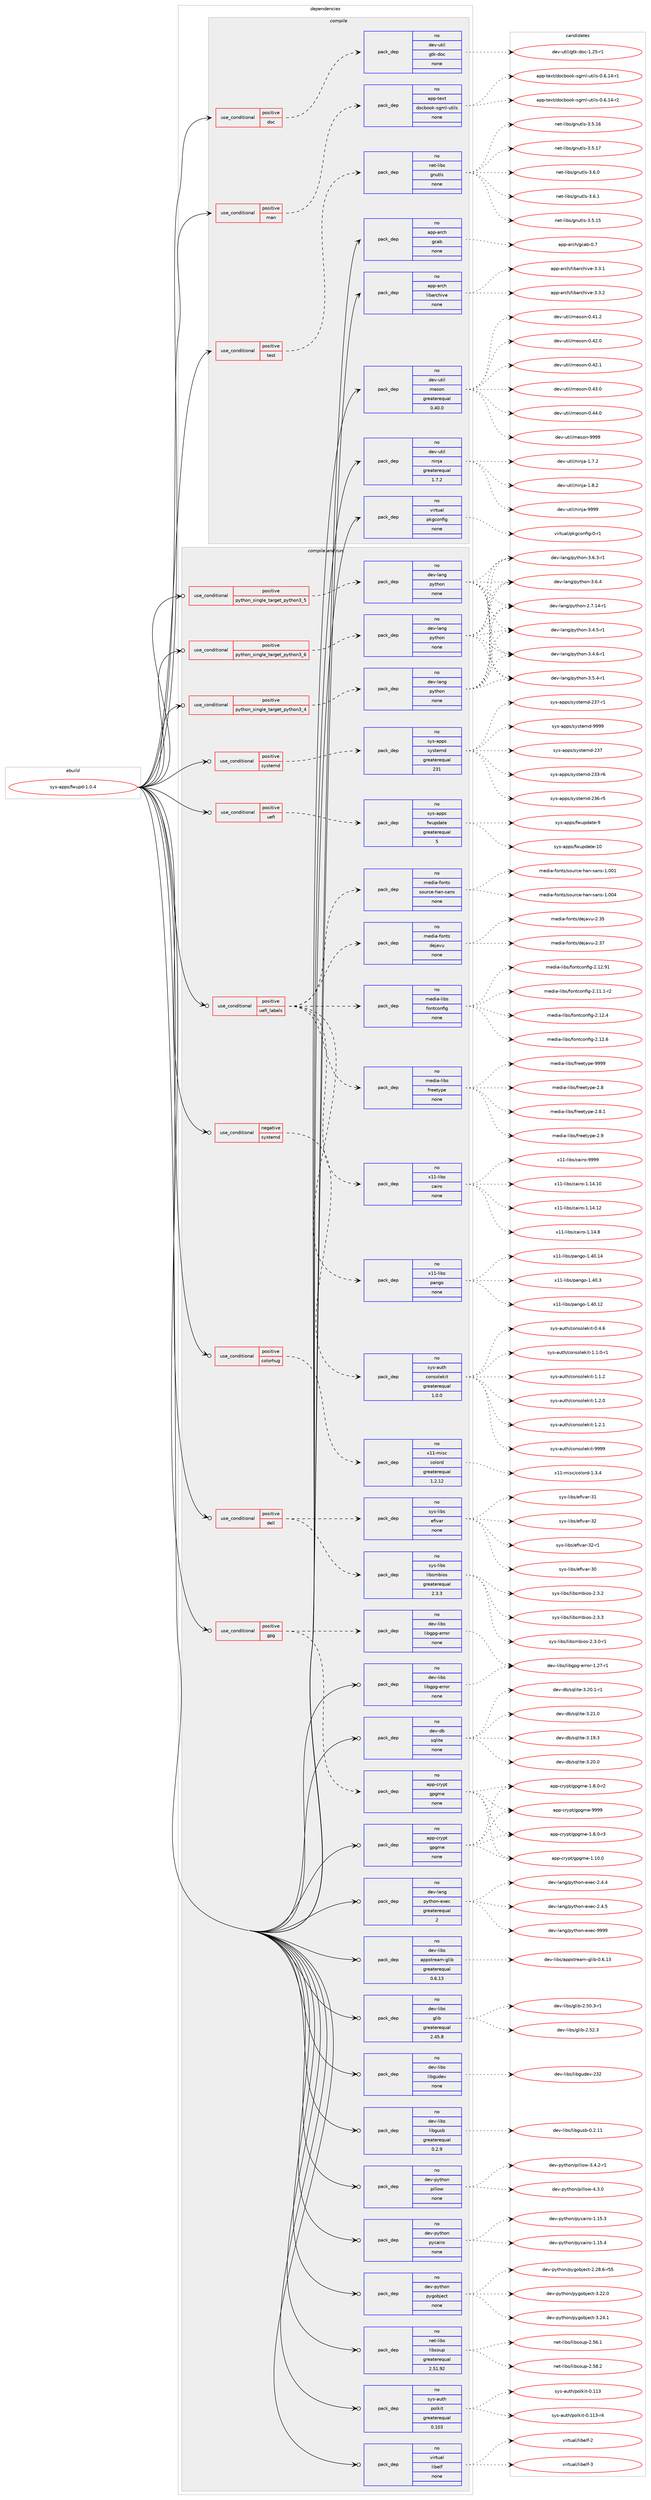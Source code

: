 digraph prolog {

# *************
# Graph options
# *************

newrank=true;
concentrate=true;
compound=true;
graph [rankdir=LR,fontname=Helvetica,fontsize=10,ranksep=1.5];#, ranksep=2.5, nodesep=0.2];
edge  [arrowhead=vee];
node  [fontname=Helvetica,fontsize=10];

# **********
# The ebuild
# **********

subgraph cluster_leftcol {
color=gray;
rank=same;
label=<<i>ebuild</i>>;
id [label="sys-apps/fwupd-1.0.4", color=red, width=4, href="../sys-apps/fwupd-1.0.4.svg"];
}

# ****************
# The dependencies
# ****************

subgraph cluster_midcol {
color=gray;
label=<<i>dependencies</i>>;
subgraph cluster_compile {
fillcolor="#eeeeee";
style=filled;
label=<<i>compile</i>>;
subgraph cond251 {
dependency5177 [label=<<TABLE BORDER="0" CELLBORDER="1" CELLSPACING="0" CELLPADDING="4"><TR><TD ROWSPAN="3" CELLPADDING="10">use_conditional</TD></TR><TR><TD>positive</TD></TR><TR><TD>doc</TD></TR></TABLE>>, shape=none, color=red];
subgraph pack4909 {
dependency5178 [label=<<TABLE BORDER="0" CELLBORDER="1" CELLSPACING="0" CELLPADDING="4" WIDTH="220"><TR><TD ROWSPAN="6" CELLPADDING="30">pack_dep</TD></TR><TR><TD WIDTH="110">no</TD></TR><TR><TD>dev-util</TD></TR><TR><TD>gtk-doc</TD></TR><TR><TD>none</TD></TR><TR><TD></TD></TR></TABLE>>, shape=none, color=blue];
}
dependency5177:e -> dependency5178:w [weight=20,style="dashed",arrowhead="vee"];
}
id:e -> dependency5177:w [weight=20,style="solid",arrowhead="vee"];
subgraph cond252 {
dependency5179 [label=<<TABLE BORDER="0" CELLBORDER="1" CELLSPACING="0" CELLPADDING="4"><TR><TD ROWSPAN="3" CELLPADDING="10">use_conditional</TD></TR><TR><TD>positive</TD></TR><TR><TD>man</TD></TR></TABLE>>, shape=none, color=red];
subgraph pack4910 {
dependency5180 [label=<<TABLE BORDER="0" CELLBORDER="1" CELLSPACING="0" CELLPADDING="4" WIDTH="220"><TR><TD ROWSPAN="6" CELLPADDING="30">pack_dep</TD></TR><TR><TD WIDTH="110">no</TD></TR><TR><TD>app-text</TD></TR><TR><TD>docbook-sgml-utils</TD></TR><TR><TD>none</TD></TR><TR><TD></TD></TR></TABLE>>, shape=none, color=blue];
}
dependency5179:e -> dependency5180:w [weight=20,style="dashed",arrowhead="vee"];
}
id:e -> dependency5179:w [weight=20,style="solid",arrowhead="vee"];
subgraph cond253 {
dependency5181 [label=<<TABLE BORDER="0" CELLBORDER="1" CELLSPACING="0" CELLPADDING="4"><TR><TD ROWSPAN="3" CELLPADDING="10">use_conditional</TD></TR><TR><TD>positive</TD></TR><TR><TD>test</TD></TR></TABLE>>, shape=none, color=red];
subgraph pack4911 {
dependency5182 [label=<<TABLE BORDER="0" CELLBORDER="1" CELLSPACING="0" CELLPADDING="4" WIDTH="220"><TR><TD ROWSPAN="6" CELLPADDING="30">pack_dep</TD></TR><TR><TD WIDTH="110">no</TD></TR><TR><TD>net-libs</TD></TR><TR><TD>gnutls</TD></TR><TR><TD>none</TD></TR><TR><TD></TD></TR></TABLE>>, shape=none, color=blue];
}
dependency5181:e -> dependency5182:w [weight=20,style="dashed",arrowhead="vee"];
}
id:e -> dependency5181:w [weight=20,style="solid",arrowhead="vee"];
subgraph pack4912 {
dependency5183 [label=<<TABLE BORDER="0" CELLBORDER="1" CELLSPACING="0" CELLPADDING="4" WIDTH="220"><TR><TD ROWSPAN="6" CELLPADDING="30">pack_dep</TD></TR><TR><TD WIDTH="110">no</TD></TR><TR><TD>app-arch</TD></TR><TR><TD>gcab</TD></TR><TR><TD>none</TD></TR><TR><TD></TD></TR></TABLE>>, shape=none, color=blue];
}
id:e -> dependency5183:w [weight=20,style="solid",arrowhead="vee"];
subgraph pack4913 {
dependency5184 [label=<<TABLE BORDER="0" CELLBORDER="1" CELLSPACING="0" CELLPADDING="4" WIDTH="220"><TR><TD ROWSPAN="6" CELLPADDING="30">pack_dep</TD></TR><TR><TD WIDTH="110">no</TD></TR><TR><TD>app-arch</TD></TR><TR><TD>libarchive</TD></TR><TR><TD>none</TD></TR><TR><TD></TD></TR></TABLE>>, shape=none, color=blue];
}
id:e -> dependency5184:w [weight=20,style="solid",arrowhead="vee"];
subgraph pack4914 {
dependency5185 [label=<<TABLE BORDER="0" CELLBORDER="1" CELLSPACING="0" CELLPADDING="4" WIDTH="220"><TR><TD ROWSPAN="6" CELLPADDING="30">pack_dep</TD></TR><TR><TD WIDTH="110">no</TD></TR><TR><TD>dev-util</TD></TR><TR><TD>meson</TD></TR><TR><TD>greaterequal</TD></TR><TR><TD>0.40.0</TD></TR></TABLE>>, shape=none, color=blue];
}
id:e -> dependency5185:w [weight=20,style="solid",arrowhead="vee"];
subgraph pack4915 {
dependency5186 [label=<<TABLE BORDER="0" CELLBORDER="1" CELLSPACING="0" CELLPADDING="4" WIDTH="220"><TR><TD ROWSPAN="6" CELLPADDING="30">pack_dep</TD></TR><TR><TD WIDTH="110">no</TD></TR><TR><TD>dev-util</TD></TR><TR><TD>ninja</TD></TR><TR><TD>greaterequal</TD></TR><TR><TD>1.7.2</TD></TR></TABLE>>, shape=none, color=blue];
}
id:e -> dependency5186:w [weight=20,style="solid",arrowhead="vee"];
subgraph pack4916 {
dependency5187 [label=<<TABLE BORDER="0" CELLBORDER="1" CELLSPACING="0" CELLPADDING="4" WIDTH="220"><TR><TD ROWSPAN="6" CELLPADDING="30">pack_dep</TD></TR><TR><TD WIDTH="110">no</TD></TR><TR><TD>virtual</TD></TR><TR><TD>pkgconfig</TD></TR><TR><TD>none</TD></TR><TR><TD></TD></TR></TABLE>>, shape=none, color=blue];
}
id:e -> dependency5187:w [weight=20,style="solid",arrowhead="vee"];
}
subgraph cluster_compileandrun {
fillcolor="#eeeeee";
style=filled;
label=<<i>compile and run</i>>;
subgraph cond254 {
dependency5188 [label=<<TABLE BORDER="0" CELLBORDER="1" CELLSPACING="0" CELLPADDING="4"><TR><TD ROWSPAN="3" CELLPADDING="10">use_conditional</TD></TR><TR><TD>negative</TD></TR><TR><TD>systemd</TD></TR></TABLE>>, shape=none, color=red];
subgraph pack4917 {
dependency5189 [label=<<TABLE BORDER="0" CELLBORDER="1" CELLSPACING="0" CELLPADDING="4" WIDTH="220"><TR><TD ROWSPAN="6" CELLPADDING="30">pack_dep</TD></TR><TR><TD WIDTH="110">no</TD></TR><TR><TD>sys-auth</TD></TR><TR><TD>consolekit</TD></TR><TR><TD>greaterequal</TD></TR><TR><TD>1.0.0</TD></TR></TABLE>>, shape=none, color=blue];
}
dependency5188:e -> dependency5189:w [weight=20,style="dashed",arrowhead="vee"];
}
id:e -> dependency5188:w [weight=20,style="solid",arrowhead="odotvee"];
subgraph cond255 {
dependency5190 [label=<<TABLE BORDER="0" CELLBORDER="1" CELLSPACING="0" CELLPADDING="4"><TR><TD ROWSPAN="3" CELLPADDING="10">use_conditional</TD></TR><TR><TD>positive</TD></TR><TR><TD>colorhug</TD></TR></TABLE>>, shape=none, color=red];
subgraph pack4918 {
dependency5191 [label=<<TABLE BORDER="0" CELLBORDER="1" CELLSPACING="0" CELLPADDING="4" WIDTH="220"><TR><TD ROWSPAN="6" CELLPADDING="30">pack_dep</TD></TR><TR><TD WIDTH="110">no</TD></TR><TR><TD>x11-misc</TD></TR><TR><TD>colord</TD></TR><TR><TD>greaterequal</TD></TR><TR><TD>1.2.12</TD></TR></TABLE>>, shape=none, color=blue];
}
dependency5190:e -> dependency5191:w [weight=20,style="dashed",arrowhead="vee"];
}
id:e -> dependency5190:w [weight=20,style="solid",arrowhead="odotvee"];
subgraph cond256 {
dependency5192 [label=<<TABLE BORDER="0" CELLBORDER="1" CELLSPACING="0" CELLPADDING="4"><TR><TD ROWSPAN="3" CELLPADDING="10">use_conditional</TD></TR><TR><TD>positive</TD></TR><TR><TD>dell</TD></TR></TABLE>>, shape=none, color=red];
subgraph pack4919 {
dependency5193 [label=<<TABLE BORDER="0" CELLBORDER="1" CELLSPACING="0" CELLPADDING="4" WIDTH="220"><TR><TD ROWSPAN="6" CELLPADDING="30">pack_dep</TD></TR><TR><TD WIDTH="110">no</TD></TR><TR><TD>sys-libs</TD></TR><TR><TD>efivar</TD></TR><TR><TD>none</TD></TR><TR><TD></TD></TR></TABLE>>, shape=none, color=blue];
}
dependency5192:e -> dependency5193:w [weight=20,style="dashed",arrowhead="vee"];
subgraph pack4920 {
dependency5194 [label=<<TABLE BORDER="0" CELLBORDER="1" CELLSPACING="0" CELLPADDING="4" WIDTH="220"><TR><TD ROWSPAN="6" CELLPADDING="30">pack_dep</TD></TR><TR><TD WIDTH="110">no</TD></TR><TR><TD>sys-libs</TD></TR><TR><TD>libsmbios</TD></TR><TR><TD>greaterequal</TD></TR><TR><TD>2.3.3</TD></TR></TABLE>>, shape=none, color=blue];
}
dependency5192:e -> dependency5194:w [weight=20,style="dashed",arrowhead="vee"];
}
id:e -> dependency5192:w [weight=20,style="solid",arrowhead="odotvee"];
subgraph cond257 {
dependency5195 [label=<<TABLE BORDER="0" CELLBORDER="1" CELLSPACING="0" CELLPADDING="4"><TR><TD ROWSPAN="3" CELLPADDING="10">use_conditional</TD></TR><TR><TD>positive</TD></TR><TR><TD>gpg</TD></TR></TABLE>>, shape=none, color=red];
subgraph pack4921 {
dependency5196 [label=<<TABLE BORDER="0" CELLBORDER="1" CELLSPACING="0" CELLPADDING="4" WIDTH="220"><TR><TD ROWSPAN="6" CELLPADDING="30">pack_dep</TD></TR><TR><TD WIDTH="110">no</TD></TR><TR><TD>app-crypt</TD></TR><TR><TD>gpgme</TD></TR><TR><TD>none</TD></TR><TR><TD></TD></TR></TABLE>>, shape=none, color=blue];
}
dependency5195:e -> dependency5196:w [weight=20,style="dashed",arrowhead="vee"];
subgraph pack4922 {
dependency5197 [label=<<TABLE BORDER="0" CELLBORDER="1" CELLSPACING="0" CELLPADDING="4" WIDTH="220"><TR><TD ROWSPAN="6" CELLPADDING="30">pack_dep</TD></TR><TR><TD WIDTH="110">no</TD></TR><TR><TD>dev-libs</TD></TR><TR><TD>libgpg-error</TD></TR><TR><TD>none</TD></TR><TR><TD></TD></TR></TABLE>>, shape=none, color=blue];
}
dependency5195:e -> dependency5197:w [weight=20,style="dashed",arrowhead="vee"];
}
id:e -> dependency5195:w [weight=20,style="solid",arrowhead="odotvee"];
subgraph cond258 {
dependency5198 [label=<<TABLE BORDER="0" CELLBORDER="1" CELLSPACING="0" CELLPADDING="4"><TR><TD ROWSPAN="3" CELLPADDING="10">use_conditional</TD></TR><TR><TD>positive</TD></TR><TR><TD>python_single_target_python3_4</TD></TR></TABLE>>, shape=none, color=red];
subgraph pack4923 {
dependency5199 [label=<<TABLE BORDER="0" CELLBORDER="1" CELLSPACING="0" CELLPADDING="4" WIDTH="220"><TR><TD ROWSPAN="6" CELLPADDING="30">pack_dep</TD></TR><TR><TD WIDTH="110">no</TD></TR><TR><TD>dev-lang</TD></TR><TR><TD>python</TD></TR><TR><TD>none</TD></TR><TR><TD></TD></TR></TABLE>>, shape=none, color=blue];
}
dependency5198:e -> dependency5199:w [weight=20,style="dashed",arrowhead="vee"];
}
id:e -> dependency5198:w [weight=20,style="solid",arrowhead="odotvee"];
subgraph cond259 {
dependency5200 [label=<<TABLE BORDER="0" CELLBORDER="1" CELLSPACING="0" CELLPADDING="4"><TR><TD ROWSPAN="3" CELLPADDING="10">use_conditional</TD></TR><TR><TD>positive</TD></TR><TR><TD>python_single_target_python3_5</TD></TR></TABLE>>, shape=none, color=red];
subgraph pack4924 {
dependency5201 [label=<<TABLE BORDER="0" CELLBORDER="1" CELLSPACING="0" CELLPADDING="4" WIDTH="220"><TR><TD ROWSPAN="6" CELLPADDING="30">pack_dep</TD></TR><TR><TD WIDTH="110">no</TD></TR><TR><TD>dev-lang</TD></TR><TR><TD>python</TD></TR><TR><TD>none</TD></TR><TR><TD></TD></TR></TABLE>>, shape=none, color=blue];
}
dependency5200:e -> dependency5201:w [weight=20,style="dashed",arrowhead="vee"];
}
id:e -> dependency5200:w [weight=20,style="solid",arrowhead="odotvee"];
subgraph cond260 {
dependency5202 [label=<<TABLE BORDER="0" CELLBORDER="1" CELLSPACING="0" CELLPADDING="4"><TR><TD ROWSPAN="3" CELLPADDING="10">use_conditional</TD></TR><TR><TD>positive</TD></TR><TR><TD>python_single_target_python3_6</TD></TR></TABLE>>, shape=none, color=red];
subgraph pack4925 {
dependency5203 [label=<<TABLE BORDER="0" CELLBORDER="1" CELLSPACING="0" CELLPADDING="4" WIDTH="220"><TR><TD ROWSPAN="6" CELLPADDING="30">pack_dep</TD></TR><TR><TD WIDTH="110">no</TD></TR><TR><TD>dev-lang</TD></TR><TR><TD>python</TD></TR><TR><TD>none</TD></TR><TR><TD></TD></TR></TABLE>>, shape=none, color=blue];
}
dependency5202:e -> dependency5203:w [weight=20,style="dashed",arrowhead="vee"];
}
id:e -> dependency5202:w [weight=20,style="solid",arrowhead="odotvee"];
subgraph cond261 {
dependency5204 [label=<<TABLE BORDER="0" CELLBORDER="1" CELLSPACING="0" CELLPADDING="4"><TR><TD ROWSPAN="3" CELLPADDING="10">use_conditional</TD></TR><TR><TD>positive</TD></TR><TR><TD>systemd</TD></TR></TABLE>>, shape=none, color=red];
subgraph pack4926 {
dependency5205 [label=<<TABLE BORDER="0" CELLBORDER="1" CELLSPACING="0" CELLPADDING="4" WIDTH="220"><TR><TD ROWSPAN="6" CELLPADDING="30">pack_dep</TD></TR><TR><TD WIDTH="110">no</TD></TR><TR><TD>sys-apps</TD></TR><TR><TD>systemd</TD></TR><TR><TD>greaterequal</TD></TR><TR><TD>231</TD></TR></TABLE>>, shape=none, color=blue];
}
dependency5204:e -> dependency5205:w [weight=20,style="dashed",arrowhead="vee"];
}
id:e -> dependency5204:w [weight=20,style="solid",arrowhead="odotvee"];
subgraph cond262 {
dependency5206 [label=<<TABLE BORDER="0" CELLBORDER="1" CELLSPACING="0" CELLPADDING="4"><TR><TD ROWSPAN="3" CELLPADDING="10">use_conditional</TD></TR><TR><TD>positive</TD></TR><TR><TD>uefi</TD></TR></TABLE>>, shape=none, color=red];
subgraph pack4927 {
dependency5207 [label=<<TABLE BORDER="0" CELLBORDER="1" CELLSPACING="0" CELLPADDING="4" WIDTH="220"><TR><TD ROWSPAN="6" CELLPADDING="30">pack_dep</TD></TR><TR><TD WIDTH="110">no</TD></TR><TR><TD>sys-apps</TD></TR><TR><TD>fwupdate</TD></TR><TR><TD>greaterequal</TD></TR><TR><TD>5</TD></TR></TABLE>>, shape=none, color=blue];
}
dependency5206:e -> dependency5207:w [weight=20,style="dashed",arrowhead="vee"];
}
id:e -> dependency5206:w [weight=20,style="solid",arrowhead="odotvee"];
subgraph cond263 {
dependency5208 [label=<<TABLE BORDER="0" CELLBORDER="1" CELLSPACING="0" CELLPADDING="4"><TR><TD ROWSPAN="3" CELLPADDING="10">use_conditional</TD></TR><TR><TD>positive</TD></TR><TR><TD>uefi_labels</TD></TR></TABLE>>, shape=none, color=red];
subgraph pack4928 {
dependency5209 [label=<<TABLE BORDER="0" CELLBORDER="1" CELLSPACING="0" CELLPADDING="4" WIDTH="220"><TR><TD ROWSPAN="6" CELLPADDING="30">pack_dep</TD></TR><TR><TD WIDTH="110">no</TD></TR><TR><TD>x11-libs</TD></TR><TR><TD>pango</TD></TR><TR><TD>none</TD></TR><TR><TD></TD></TR></TABLE>>, shape=none, color=blue];
}
dependency5208:e -> dependency5209:w [weight=20,style="dashed",arrowhead="vee"];
subgraph pack4929 {
dependency5210 [label=<<TABLE BORDER="0" CELLBORDER="1" CELLSPACING="0" CELLPADDING="4" WIDTH="220"><TR><TD ROWSPAN="6" CELLPADDING="30">pack_dep</TD></TR><TR><TD WIDTH="110">no</TD></TR><TR><TD>x11-libs</TD></TR><TR><TD>cairo</TD></TR><TR><TD>none</TD></TR><TR><TD></TD></TR></TABLE>>, shape=none, color=blue];
}
dependency5208:e -> dependency5210:w [weight=20,style="dashed",arrowhead="vee"];
subgraph pack4930 {
dependency5211 [label=<<TABLE BORDER="0" CELLBORDER="1" CELLSPACING="0" CELLPADDING="4" WIDTH="220"><TR><TD ROWSPAN="6" CELLPADDING="30">pack_dep</TD></TR><TR><TD WIDTH="110">no</TD></TR><TR><TD>media-libs</TD></TR><TR><TD>freetype</TD></TR><TR><TD>none</TD></TR><TR><TD></TD></TR></TABLE>>, shape=none, color=blue];
}
dependency5208:e -> dependency5211:w [weight=20,style="dashed",arrowhead="vee"];
subgraph pack4931 {
dependency5212 [label=<<TABLE BORDER="0" CELLBORDER="1" CELLSPACING="0" CELLPADDING="4" WIDTH="220"><TR><TD ROWSPAN="6" CELLPADDING="30">pack_dep</TD></TR><TR><TD WIDTH="110">no</TD></TR><TR><TD>media-libs</TD></TR><TR><TD>fontconfig</TD></TR><TR><TD>none</TD></TR><TR><TD></TD></TR></TABLE>>, shape=none, color=blue];
}
dependency5208:e -> dependency5212:w [weight=20,style="dashed",arrowhead="vee"];
subgraph pack4932 {
dependency5213 [label=<<TABLE BORDER="0" CELLBORDER="1" CELLSPACING="0" CELLPADDING="4" WIDTH="220"><TR><TD ROWSPAN="6" CELLPADDING="30">pack_dep</TD></TR><TR><TD WIDTH="110">no</TD></TR><TR><TD>media-fonts</TD></TR><TR><TD>dejavu</TD></TR><TR><TD>none</TD></TR><TR><TD></TD></TR></TABLE>>, shape=none, color=blue];
}
dependency5208:e -> dependency5213:w [weight=20,style="dashed",arrowhead="vee"];
subgraph pack4933 {
dependency5214 [label=<<TABLE BORDER="0" CELLBORDER="1" CELLSPACING="0" CELLPADDING="4" WIDTH="220"><TR><TD ROWSPAN="6" CELLPADDING="30">pack_dep</TD></TR><TR><TD WIDTH="110">no</TD></TR><TR><TD>media-fonts</TD></TR><TR><TD>source-han-sans</TD></TR><TR><TD>none</TD></TR><TR><TD></TD></TR></TABLE>>, shape=none, color=blue];
}
dependency5208:e -> dependency5214:w [weight=20,style="dashed",arrowhead="vee"];
}
id:e -> dependency5208:w [weight=20,style="solid",arrowhead="odotvee"];
subgraph pack4934 {
dependency5215 [label=<<TABLE BORDER="0" CELLBORDER="1" CELLSPACING="0" CELLPADDING="4" WIDTH="220"><TR><TD ROWSPAN="6" CELLPADDING="30">pack_dep</TD></TR><TR><TD WIDTH="110">no</TD></TR><TR><TD>app-crypt</TD></TR><TR><TD>gpgme</TD></TR><TR><TD>none</TD></TR><TR><TD></TD></TR></TABLE>>, shape=none, color=blue];
}
id:e -> dependency5215:w [weight=20,style="solid",arrowhead="odotvee"];
subgraph pack4935 {
dependency5216 [label=<<TABLE BORDER="0" CELLBORDER="1" CELLSPACING="0" CELLPADDING="4" WIDTH="220"><TR><TD ROWSPAN="6" CELLPADDING="30">pack_dep</TD></TR><TR><TD WIDTH="110">no</TD></TR><TR><TD>dev-db</TD></TR><TR><TD>sqlite</TD></TR><TR><TD>none</TD></TR><TR><TD></TD></TR></TABLE>>, shape=none, color=blue];
}
id:e -> dependency5216:w [weight=20,style="solid",arrowhead="odotvee"];
subgraph pack4936 {
dependency5217 [label=<<TABLE BORDER="0" CELLBORDER="1" CELLSPACING="0" CELLPADDING="4" WIDTH="220"><TR><TD ROWSPAN="6" CELLPADDING="30">pack_dep</TD></TR><TR><TD WIDTH="110">no</TD></TR><TR><TD>dev-lang</TD></TR><TR><TD>python-exec</TD></TR><TR><TD>greaterequal</TD></TR><TR><TD>2</TD></TR></TABLE>>, shape=none, color=blue];
}
id:e -> dependency5217:w [weight=20,style="solid",arrowhead="odotvee"];
subgraph pack4937 {
dependency5218 [label=<<TABLE BORDER="0" CELLBORDER="1" CELLSPACING="0" CELLPADDING="4" WIDTH="220"><TR><TD ROWSPAN="6" CELLPADDING="30">pack_dep</TD></TR><TR><TD WIDTH="110">no</TD></TR><TR><TD>dev-libs</TD></TR><TR><TD>appstream-glib</TD></TR><TR><TD>greaterequal</TD></TR><TR><TD>0.6.13</TD></TR></TABLE>>, shape=none, color=blue];
}
id:e -> dependency5218:w [weight=20,style="solid",arrowhead="odotvee"];
subgraph pack4938 {
dependency5219 [label=<<TABLE BORDER="0" CELLBORDER="1" CELLSPACING="0" CELLPADDING="4" WIDTH="220"><TR><TD ROWSPAN="6" CELLPADDING="30">pack_dep</TD></TR><TR><TD WIDTH="110">no</TD></TR><TR><TD>dev-libs</TD></TR><TR><TD>glib</TD></TR><TR><TD>greaterequal</TD></TR><TR><TD>2.45.8</TD></TR></TABLE>>, shape=none, color=blue];
}
id:e -> dependency5219:w [weight=20,style="solid",arrowhead="odotvee"];
subgraph pack4939 {
dependency5220 [label=<<TABLE BORDER="0" CELLBORDER="1" CELLSPACING="0" CELLPADDING="4" WIDTH="220"><TR><TD ROWSPAN="6" CELLPADDING="30">pack_dep</TD></TR><TR><TD WIDTH="110">no</TD></TR><TR><TD>dev-libs</TD></TR><TR><TD>libgpg-error</TD></TR><TR><TD>none</TD></TR><TR><TD></TD></TR></TABLE>>, shape=none, color=blue];
}
id:e -> dependency5220:w [weight=20,style="solid",arrowhead="odotvee"];
subgraph pack4940 {
dependency5221 [label=<<TABLE BORDER="0" CELLBORDER="1" CELLSPACING="0" CELLPADDING="4" WIDTH="220"><TR><TD ROWSPAN="6" CELLPADDING="30">pack_dep</TD></TR><TR><TD WIDTH="110">no</TD></TR><TR><TD>dev-libs</TD></TR><TR><TD>libgudev</TD></TR><TR><TD>none</TD></TR><TR><TD></TD></TR></TABLE>>, shape=none, color=blue];
}
id:e -> dependency5221:w [weight=20,style="solid",arrowhead="odotvee"];
subgraph pack4941 {
dependency5222 [label=<<TABLE BORDER="0" CELLBORDER="1" CELLSPACING="0" CELLPADDING="4" WIDTH="220"><TR><TD ROWSPAN="6" CELLPADDING="30">pack_dep</TD></TR><TR><TD WIDTH="110">no</TD></TR><TR><TD>dev-libs</TD></TR><TR><TD>libgusb</TD></TR><TR><TD>greaterequal</TD></TR><TR><TD>0.2.9</TD></TR></TABLE>>, shape=none, color=blue];
}
id:e -> dependency5222:w [weight=20,style="solid",arrowhead="odotvee"];
subgraph pack4942 {
dependency5223 [label=<<TABLE BORDER="0" CELLBORDER="1" CELLSPACING="0" CELLPADDING="4" WIDTH="220"><TR><TD ROWSPAN="6" CELLPADDING="30">pack_dep</TD></TR><TR><TD WIDTH="110">no</TD></TR><TR><TD>dev-python</TD></TR><TR><TD>pillow</TD></TR><TR><TD>none</TD></TR><TR><TD></TD></TR></TABLE>>, shape=none, color=blue];
}
id:e -> dependency5223:w [weight=20,style="solid",arrowhead="odotvee"];
subgraph pack4943 {
dependency5224 [label=<<TABLE BORDER="0" CELLBORDER="1" CELLSPACING="0" CELLPADDING="4" WIDTH="220"><TR><TD ROWSPAN="6" CELLPADDING="30">pack_dep</TD></TR><TR><TD WIDTH="110">no</TD></TR><TR><TD>dev-python</TD></TR><TR><TD>pycairo</TD></TR><TR><TD>none</TD></TR><TR><TD></TD></TR></TABLE>>, shape=none, color=blue];
}
id:e -> dependency5224:w [weight=20,style="solid",arrowhead="odotvee"];
subgraph pack4944 {
dependency5225 [label=<<TABLE BORDER="0" CELLBORDER="1" CELLSPACING="0" CELLPADDING="4" WIDTH="220"><TR><TD ROWSPAN="6" CELLPADDING="30">pack_dep</TD></TR><TR><TD WIDTH="110">no</TD></TR><TR><TD>dev-python</TD></TR><TR><TD>pygobject</TD></TR><TR><TD>none</TD></TR><TR><TD></TD></TR></TABLE>>, shape=none, color=blue];
}
id:e -> dependency5225:w [weight=20,style="solid",arrowhead="odotvee"];
subgraph pack4945 {
dependency5226 [label=<<TABLE BORDER="0" CELLBORDER="1" CELLSPACING="0" CELLPADDING="4" WIDTH="220"><TR><TD ROWSPAN="6" CELLPADDING="30">pack_dep</TD></TR><TR><TD WIDTH="110">no</TD></TR><TR><TD>net-libs</TD></TR><TR><TD>libsoup</TD></TR><TR><TD>greaterequal</TD></TR><TR><TD>2.51.92</TD></TR></TABLE>>, shape=none, color=blue];
}
id:e -> dependency5226:w [weight=20,style="solid",arrowhead="odotvee"];
subgraph pack4946 {
dependency5227 [label=<<TABLE BORDER="0" CELLBORDER="1" CELLSPACING="0" CELLPADDING="4" WIDTH="220"><TR><TD ROWSPAN="6" CELLPADDING="30">pack_dep</TD></TR><TR><TD WIDTH="110">no</TD></TR><TR><TD>sys-auth</TD></TR><TR><TD>polkit</TD></TR><TR><TD>greaterequal</TD></TR><TR><TD>0.103</TD></TR></TABLE>>, shape=none, color=blue];
}
id:e -> dependency5227:w [weight=20,style="solid",arrowhead="odotvee"];
subgraph pack4947 {
dependency5228 [label=<<TABLE BORDER="0" CELLBORDER="1" CELLSPACING="0" CELLPADDING="4" WIDTH="220"><TR><TD ROWSPAN="6" CELLPADDING="30">pack_dep</TD></TR><TR><TD WIDTH="110">no</TD></TR><TR><TD>virtual</TD></TR><TR><TD>libelf</TD></TR><TR><TD>none</TD></TR><TR><TD></TD></TR></TABLE>>, shape=none, color=blue];
}
id:e -> dependency5228:w [weight=20,style="solid",arrowhead="odotvee"];
}
subgraph cluster_run {
fillcolor="#eeeeee";
style=filled;
label=<<i>run</i>>;
}
}

# **************
# The candidates
# **************

subgraph cluster_choices {
rank=same;
color=gray;
label=<<i>candidates</i>>;

subgraph choice4909 {
color=black;
nodesep=1;
choice1001011184511711610510847103116107451001119945494650534511449 [label="dev-util/gtk-doc-1.25-r1", color=red, width=4,href="../dev-util/gtk-doc-1.25-r1.svg"];
dependency5178:e -> choice1001011184511711610510847103116107451001119945494650534511449:w [style=dotted,weight="100"];
}
subgraph choice4910 {
color=black;
nodesep=1;
choice97112112451161011201164710011199981111111074511510310910845117116105108115454846544649524511449 [label="app-text/docbook-sgml-utils-0.6.14-r1", color=red, width=4,href="../app-text/docbook-sgml-utils-0.6.14-r1.svg"];
choice97112112451161011201164710011199981111111074511510310910845117116105108115454846544649524511450 [label="app-text/docbook-sgml-utils-0.6.14-r2", color=red, width=4,href="../app-text/docbook-sgml-utils-0.6.14-r2.svg"];
dependency5180:e -> choice97112112451161011201164710011199981111111074511510310910845117116105108115454846544649524511449:w [style=dotted,weight="100"];
dependency5180:e -> choice97112112451161011201164710011199981111111074511510310910845117116105108115454846544649524511450:w [style=dotted,weight="100"];
}
subgraph choice4911 {
color=black;
nodesep=1;
choice11010111645108105981154710311011711610811545514653464953 [label="net-libs/gnutls-3.5.15", color=red, width=4,href="../net-libs/gnutls-3.5.15.svg"];
choice11010111645108105981154710311011711610811545514653464954 [label="net-libs/gnutls-3.5.16", color=red, width=4,href="../net-libs/gnutls-3.5.16.svg"];
choice11010111645108105981154710311011711610811545514653464955 [label="net-libs/gnutls-3.5.17", color=red, width=4,href="../net-libs/gnutls-3.5.17.svg"];
choice110101116451081059811547103110117116108115455146544648 [label="net-libs/gnutls-3.6.0", color=red, width=4,href="../net-libs/gnutls-3.6.0.svg"];
choice110101116451081059811547103110117116108115455146544649 [label="net-libs/gnutls-3.6.1", color=red, width=4,href="../net-libs/gnutls-3.6.1.svg"];
dependency5182:e -> choice11010111645108105981154710311011711610811545514653464953:w [style=dotted,weight="100"];
dependency5182:e -> choice11010111645108105981154710311011711610811545514653464954:w [style=dotted,weight="100"];
dependency5182:e -> choice11010111645108105981154710311011711610811545514653464955:w [style=dotted,weight="100"];
dependency5182:e -> choice110101116451081059811547103110117116108115455146544648:w [style=dotted,weight="100"];
dependency5182:e -> choice110101116451081059811547103110117116108115455146544649:w [style=dotted,weight="100"];
}
subgraph choice4912 {
color=black;
nodesep=1;
choice971121124597114991044710399979845484655 [label="app-arch/gcab-0.7", color=red, width=4,href="../app-arch/gcab-0.7.svg"];
dependency5183:e -> choice971121124597114991044710399979845484655:w [style=dotted,weight="100"];
}
subgraph choice4913 {
color=black;
nodesep=1;
choice9711211245971149910447108105989711499104105118101455146514649 [label="app-arch/libarchive-3.3.1", color=red, width=4,href="../app-arch/libarchive-3.3.1.svg"];
choice9711211245971149910447108105989711499104105118101455146514650 [label="app-arch/libarchive-3.3.2", color=red, width=4,href="../app-arch/libarchive-3.3.2.svg"];
dependency5184:e -> choice9711211245971149910447108105989711499104105118101455146514649:w [style=dotted,weight="100"];
dependency5184:e -> choice9711211245971149910447108105989711499104105118101455146514650:w [style=dotted,weight="100"];
}
subgraph choice4914 {
color=black;
nodesep=1;
choice100101118451171161051084710910111511111045484652494650 [label="dev-util/meson-0.41.2", color=red, width=4,href="../dev-util/meson-0.41.2.svg"];
choice100101118451171161051084710910111511111045484652504648 [label="dev-util/meson-0.42.0", color=red, width=4,href="../dev-util/meson-0.42.0.svg"];
choice100101118451171161051084710910111511111045484652504649 [label="dev-util/meson-0.42.1", color=red, width=4,href="../dev-util/meson-0.42.1.svg"];
choice100101118451171161051084710910111511111045484652514648 [label="dev-util/meson-0.43.0", color=red, width=4,href="../dev-util/meson-0.43.0.svg"];
choice100101118451171161051084710910111511111045484652524648 [label="dev-util/meson-0.44.0", color=red, width=4,href="../dev-util/meson-0.44.0.svg"];
choice10010111845117116105108471091011151111104557575757 [label="dev-util/meson-9999", color=red, width=4,href="../dev-util/meson-9999.svg"];
dependency5185:e -> choice100101118451171161051084710910111511111045484652494650:w [style=dotted,weight="100"];
dependency5185:e -> choice100101118451171161051084710910111511111045484652504648:w [style=dotted,weight="100"];
dependency5185:e -> choice100101118451171161051084710910111511111045484652504649:w [style=dotted,weight="100"];
dependency5185:e -> choice100101118451171161051084710910111511111045484652514648:w [style=dotted,weight="100"];
dependency5185:e -> choice100101118451171161051084710910111511111045484652524648:w [style=dotted,weight="100"];
dependency5185:e -> choice10010111845117116105108471091011151111104557575757:w [style=dotted,weight="100"];
}
subgraph choice4915 {
color=black;
nodesep=1;
choice100101118451171161051084711010511010697454946554650 [label="dev-util/ninja-1.7.2", color=red, width=4,href="../dev-util/ninja-1.7.2.svg"];
choice100101118451171161051084711010511010697454946564650 [label="dev-util/ninja-1.8.2", color=red, width=4,href="../dev-util/ninja-1.8.2.svg"];
choice1001011184511711610510847110105110106974557575757 [label="dev-util/ninja-9999", color=red, width=4,href="../dev-util/ninja-9999.svg"];
dependency5186:e -> choice100101118451171161051084711010511010697454946554650:w [style=dotted,weight="100"];
dependency5186:e -> choice100101118451171161051084711010511010697454946564650:w [style=dotted,weight="100"];
dependency5186:e -> choice1001011184511711610510847110105110106974557575757:w [style=dotted,weight="100"];
}
subgraph choice4916 {
color=black;
nodesep=1;
choice11810511411611797108471121071039911111010210510345484511449 [label="virtual/pkgconfig-0-r1", color=red, width=4,href="../virtual/pkgconfig-0-r1.svg"];
dependency5187:e -> choice11810511411611797108471121071039911111010210510345484511449:w [style=dotted,weight="100"];
}
subgraph choice4917 {
color=black;
nodesep=1;
choice11512111545971171161044799111110115111108101107105116454846524654 [label="sys-auth/consolekit-0.4.6", color=red, width=4,href="../sys-auth/consolekit-0.4.6.svg"];
choice115121115459711711610447991111101151111081011071051164549464946484511449 [label="sys-auth/consolekit-1.1.0-r1", color=red, width=4,href="../sys-auth/consolekit-1.1.0-r1.svg"];
choice11512111545971171161044799111110115111108101107105116454946494650 [label="sys-auth/consolekit-1.1.2", color=red, width=4,href="../sys-auth/consolekit-1.1.2.svg"];
choice11512111545971171161044799111110115111108101107105116454946504648 [label="sys-auth/consolekit-1.2.0", color=red, width=4,href="../sys-auth/consolekit-1.2.0.svg"];
choice11512111545971171161044799111110115111108101107105116454946504649 [label="sys-auth/consolekit-1.2.1", color=red, width=4,href="../sys-auth/consolekit-1.2.1.svg"];
choice115121115459711711610447991111101151111081011071051164557575757 [label="sys-auth/consolekit-9999", color=red, width=4,href="../sys-auth/consolekit-9999.svg"];
dependency5189:e -> choice11512111545971171161044799111110115111108101107105116454846524654:w [style=dotted,weight="100"];
dependency5189:e -> choice115121115459711711610447991111101151111081011071051164549464946484511449:w [style=dotted,weight="100"];
dependency5189:e -> choice11512111545971171161044799111110115111108101107105116454946494650:w [style=dotted,weight="100"];
dependency5189:e -> choice11512111545971171161044799111110115111108101107105116454946504648:w [style=dotted,weight="100"];
dependency5189:e -> choice11512111545971171161044799111110115111108101107105116454946504649:w [style=dotted,weight="100"];
dependency5189:e -> choice115121115459711711610447991111101151111081011071051164557575757:w [style=dotted,weight="100"];
}
subgraph choice4918 {
color=black;
nodesep=1;
choice120494945109105115994799111108111114100454946514652 [label="x11-misc/colord-1.3.4", color=red, width=4,href="../x11-misc/colord-1.3.4.svg"];
dependency5191:e -> choice120494945109105115994799111108111114100454946514652:w [style=dotted,weight="100"];
}
subgraph choice4919 {
color=black;
nodesep=1;
choice11512111545108105981154710110210511897114455148 [label="sys-libs/efivar-30", color=red, width=4,href="../sys-libs/efivar-30.svg"];
choice11512111545108105981154710110210511897114455149 [label="sys-libs/efivar-31", color=red, width=4,href="../sys-libs/efivar-31.svg"];
choice11512111545108105981154710110210511897114455150 [label="sys-libs/efivar-32", color=red, width=4,href="../sys-libs/efivar-32.svg"];
choice115121115451081059811547101102105118971144551504511449 [label="sys-libs/efivar-32-r1", color=red, width=4,href="../sys-libs/efivar-32-r1.svg"];
dependency5193:e -> choice11512111545108105981154710110210511897114455148:w [style=dotted,weight="100"];
dependency5193:e -> choice11512111545108105981154710110210511897114455149:w [style=dotted,weight="100"];
dependency5193:e -> choice11512111545108105981154710110210511897114455150:w [style=dotted,weight="100"];
dependency5193:e -> choice115121115451081059811547101102105118971144551504511449:w [style=dotted,weight="100"];
}
subgraph choice4920 {
color=black;
nodesep=1;
choice11512111545108105981154710810598115109981051111154550465146484511449 [label="sys-libs/libsmbios-2.3.0-r1", color=red, width=4,href="../sys-libs/libsmbios-2.3.0-r1.svg"];
choice1151211154510810598115471081059811510998105111115455046514650 [label="sys-libs/libsmbios-2.3.2", color=red, width=4,href="../sys-libs/libsmbios-2.3.2.svg"];
choice1151211154510810598115471081059811510998105111115455046514651 [label="sys-libs/libsmbios-2.3.3", color=red, width=4,href="../sys-libs/libsmbios-2.3.3.svg"];
dependency5194:e -> choice11512111545108105981154710810598115109981051111154550465146484511449:w [style=dotted,weight="100"];
dependency5194:e -> choice1151211154510810598115471081059811510998105111115455046514650:w [style=dotted,weight="100"];
dependency5194:e -> choice1151211154510810598115471081059811510998105111115455046514651:w [style=dotted,weight="100"];
}
subgraph choice4921 {
color=black;
nodesep=1;
choice9711211245991141211121164710311210310910145494649484648 [label="app-crypt/gpgme-1.10.0", color=red, width=4,href="../app-crypt/gpgme-1.10.0.svg"];
choice971121124599114121112116471031121031091014549465646484511450 [label="app-crypt/gpgme-1.8.0-r2", color=red, width=4,href="../app-crypt/gpgme-1.8.0-r2.svg"];
choice971121124599114121112116471031121031091014549465646484511451 [label="app-crypt/gpgme-1.8.0-r3", color=red, width=4,href="../app-crypt/gpgme-1.8.0-r3.svg"];
choice971121124599114121112116471031121031091014557575757 [label="app-crypt/gpgme-9999", color=red, width=4,href="../app-crypt/gpgme-9999.svg"];
dependency5196:e -> choice9711211245991141211121164710311210310910145494649484648:w [style=dotted,weight="100"];
dependency5196:e -> choice971121124599114121112116471031121031091014549465646484511450:w [style=dotted,weight="100"];
dependency5196:e -> choice971121124599114121112116471031121031091014549465646484511451:w [style=dotted,weight="100"];
dependency5196:e -> choice971121124599114121112116471031121031091014557575757:w [style=dotted,weight="100"];
}
subgraph choice4922 {
color=black;
nodesep=1;
choice100101118451081059811547108105981031121034510111411411111445494650554511449 [label="dev-libs/libgpg-error-1.27-r1", color=red, width=4,href="../dev-libs/libgpg-error-1.27-r1.svg"];
dependency5197:e -> choice100101118451081059811547108105981031121034510111411411111445494650554511449:w [style=dotted,weight="100"];
}
subgraph choice4923 {
color=black;
nodesep=1;
choice100101118451089711010347112121116104111110455046554649524511449 [label="dev-lang/python-2.7.14-r1", color=red, width=4,href="../dev-lang/python-2.7.14-r1.svg"];
choice1001011184510897110103471121211161041111104551465246534511449 [label="dev-lang/python-3.4.5-r1", color=red, width=4,href="../dev-lang/python-3.4.5-r1.svg"];
choice1001011184510897110103471121211161041111104551465246544511449 [label="dev-lang/python-3.4.6-r1", color=red, width=4,href="../dev-lang/python-3.4.6-r1.svg"];
choice1001011184510897110103471121211161041111104551465346524511449 [label="dev-lang/python-3.5.4-r1", color=red, width=4,href="../dev-lang/python-3.5.4-r1.svg"];
choice1001011184510897110103471121211161041111104551465446514511449 [label="dev-lang/python-3.6.3-r1", color=red, width=4,href="../dev-lang/python-3.6.3-r1.svg"];
choice100101118451089711010347112121116104111110455146544652 [label="dev-lang/python-3.6.4", color=red, width=4,href="../dev-lang/python-3.6.4.svg"];
dependency5199:e -> choice100101118451089711010347112121116104111110455046554649524511449:w [style=dotted,weight="100"];
dependency5199:e -> choice1001011184510897110103471121211161041111104551465246534511449:w [style=dotted,weight="100"];
dependency5199:e -> choice1001011184510897110103471121211161041111104551465246544511449:w [style=dotted,weight="100"];
dependency5199:e -> choice1001011184510897110103471121211161041111104551465346524511449:w [style=dotted,weight="100"];
dependency5199:e -> choice1001011184510897110103471121211161041111104551465446514511449:w [style=dotted,weight="100"];
dependency5199:e -> choice100101118451089711010347112121116104111110455146544652:w [style=dotted,weight="100"];
}
subgraph choice4924 {
color=black;
nodesep=1;
choice100101118451089711010347112121116104111110455046554649524511449 [label="dev-lang/python-2.7.14-r1", color=red, width=4,href="../dev-lang/python-2.7.14-r1.svg"];
choice1001011184510897110103471121211161041111104551465246534511449 [label="dev-lang/python-3.4.5-r1", color=red, width=4,href="../dev-lang/python-3.4.5-r1.svg"];
choice1001011184510897110103471121211161041111104551465246544511449 [label="dev-lang/python-3.4.6-r1", color=red, width=4,href="../dev-lang/python-3.4.6-r1.svg"];
choice1001011184510897110103471121211161041111104551465346524511449 [label="dev-lang/python-3.5.4-r1", color=red, width=4,href="../dev-lang/python-3.5.4-r1.svg"];
choice1001011184510897110103471121211161041111104551465446514511449 [label="dev-lang/python-3.6.3-r1", color=red, width=4,href="../dev-lang/python-3.6.3-r1.svg"];
choice100101118451089711010347112121116104111110455146544652 [label="dev-lang/python-3.6.4", color=red, width=4,href="../dev-lang/python-3.6.4.svg"];
dependency5201:e -> choice100101118451089711010347112121116104111110455046554649524511449:w [style=dotted,weight="100"];
dependency5201:e -> choice1001011184510897110103471121211161041111104551465246534511449:w [style=dotted,weight="100"];
dependency5201:e -> choice1001011184510897110103471121211161041111104551465246544511449:w [style=dotted,weight="100"];
dependency5201:e -> choice1001011184510897110103471121211161041111104551465346524511449:w [style=dotted,weight="100"];
dependency5201:e -> choice1001011184510897110103471121211161041111104551465446514511449:w [style=dotted,weight="100"];
dependency5201:e -> choice100101118451089711010347112121116104111110455146544652:w [style=dotted,weight="100"];
}
subgraph choice4925 {
color=black;
nodesep=1;
choice100101118451089711010347112121116104111110455046554649524511449 [label="dev-lang/python-2.7.14-r1", color=red, width=4,href="../dev-lang/python-2.7.14-r1.svg"];
choice1001011184510897110103471121211161041111104551465246534511449 [label="dev-lang/python-3.4.5-r1", color=red, width=4,href="../dev-lang/python-3.4.5-r1.svg"];
choice1001011184510897110103471121211161041111104551465246544511449 [label="dev-lang/python-3.4.6-r1", color=red, width=4,href="../dev-lang/python-3.4.6-r1.svg"];
choice1001011184510897110103471121211161041111104551465346524511449 [label="dev-lang/python-3.5.4-r1", color=red, width=4,href="../dev-lang/python-3.5.4-r1.svg"];
choice1001011184510897110103471121211161041111104551465446514511449 [label="dev-lang/python-3.6.3-r1", color=red, width=4,href="../dev-lang/python-3.6.3-r1.svg"];
choice100101118451089711010347112121116104111110455146544652 [label="dev-lang/python-3.6.4", color=red, width=4,href="../dev-lang/python-3.6.4.svg"];
dependency5203:e -> choice100101118451089711010347112121116104111110455046554649524511449:w [style=dotted,weight="100"];
dependency5203:e -> choice1001011184510897110103471121211161041111104551465246534511449:w [style=dotted,weight="100"];
dependency5203:e -> choice1001011184510897110103471121211161041111104551465246544511449:w [style=dotted,weight="100"];
dependency5203:e -> choice1001011184510897110103471121211161041111104551465346524511449:w [style=dotted,weight="100"];
dependency5203:e -> choice1001011184510897110103471121211161041111104551465446514511449:w [style=dotted,weight="100"];
dependency5203:e -> choice100101118451089711010347112121116104111110455146544652:w [style=dotted,weight="100"];
}
subgraph choice4926 {
color=black;
nodesep=1;
choice11512111545971121121154711512111511610110910045505155 [label="sys-apps/systemd-237", color=red, width=4,href="../sys-apps/systemd-237.svg"];
choice115121115459711211211547115121115116101109100455051514511454 [label="sys-apps/systemd-233-r6", color=red, width=4,href="../sys-apps/systemd-233-r6.svg"];
choice115121115459711211211547115121115116101109100455051544511453 [label="sys-apps/systemd-236-r5", color=red, width=4,href="../sys-apps/systemd-236-r5.svg"];
choice115121115459711211211547115121115116101109100455051554511449 [label="sys-apps/systemd-237-r1", color=red, width=4,href="../sys-apps/systemd-237-r1.svg"];
choice1151211154597112112115471151211151161011091004557575757 [label="sys-apps/systemd-9999", color=red, width=4,href="../sys-apps/systemd-9999.svg"];
dependency5205:e -> choice11512111545971121121154711512111511610110910045505155:w [style=dotted,weight="100"];
dependency5205:e -> choice115121115459711211211547115121115116101109100455051514511454:w [style=dotted,weight="100"];
dependency5205:e -> choice115121115459711211211547115121115116101109100455051544511453:w [style=dotted,weight="100"];
dependency5205:e -> choice115121115459711211211547115121115116101109100455051554511449:w [style=dotted,weight="100"];
dependency5205:e -> choice1151211154597112112115471151211151161011091004557575757:w [style=dotted,weight="100"];
}
subgraph choice4927 {
color=black;
nodesep=1;
choice11512111545971121121154710211911711210097116101454948 [label="sys-apps/fwupdate-10", color=red, width=4,href="../sys-apps/fwupdate-10.svg"];
choice115121115459711211211547102119117112100971161014557 [label="sys-apps/fwupdate-9", color=red, width=4,href="../sys-apps/fwupdate-9.svg"];
dependency5207:e -> choice11512111545971121121154710211911711210097116101454948:w [style=dotted,weight="100"];
dependency5207:e -> choice115121115459711211211547102119117112100971161014557:w [style=dotted,weight="100"];
}
subgraph choice4928 {
color=black;
nodesep=1;
choice1204949451081059811547112971101031114549465248464950 [label="x11-libs/pango-1.40.12", color=red, width=4,href="../x11-libs/pango-1.40.12.svg"];
choice1204949451081059811547112971101031114549465248464952 [label="x11-libs/pango-1.40.14", color=red, width=4,href="../x11-libs/pango-1.40.14.svg"];
choice12049494510810598115471129711010311145494652484651 [label="x11-libs/pango-1.40.3", color=red, width=4,href="../x11-libs/pango-1.40.3.svg"];
dependency5209:e -> choice1204949451081059811547112971101031114549465248464950:w [style=dotted,weight="100"];
dependency5209:e -> choice1204949451081059811547112971101031114549465248464952:w [style=dotted,weight="100"];
dependency5209:e -> choice12049494510810598115471129711010311145494652484651:w [style=dotted,weight="100"];
}
subgraph choice4929 {
color=black;
nodesep=1;
choice120494945108105981154799971051141114549464952464948 [label="x11-libs/cairo-1.14.10", color=red, width=4,href="../x11-libs/cairo-1.14.10.svg"];
choice120494945108105981154799971051141114549464952464950 [label="x11-libs/cairo-1.14.12", color=red, width=4,href="../x11-libs/cairo-1.14.12.svg"];
choice1204949451081059811547999710511411145494649524656 [label="x11-libs/cairo-1.14.8", color=red, width=4,href="../x11-libs/cairo-1.14.8.svg"];
choice120494945108105981154799971051141114557575757 [label="x11-libs/cairo-9999", color=red, width=4,href="../x11-libs/cairo-9999.svg"];
dependency5210:e -> choice120494945108105981154799971051141114549464952464948:w [style=dotted,weight="100"];
dependency5210:e -> choice120494945108105981154799971051141114549464952464950:w [style=dotted,weight="100"];
dependency5210:e -> choice1204949451081059811547999710511411145494649524656:w [style=dotted,weight="100"];
dependency5210:e -> choice120494945108105981154799971051141114557575757:w [style=dotted,weight="100"];
}
subgraph choice4930 {
color=black;
nodesep=1;
choice1091011001059745108105981154710211410110111612111210145504656 [label="media-libs/freetype-2.8", color=red, width=4,href="../media-libs/freetype-2.8.svg"];
choice10910110010597451081059811547102114101101116121112101455046564649 [label="media-libs/freetype-2.8.1", color=red, width=4,href="../media-libs/freetype-2.8.1.svg"];
choice1091011001059745108105981154710211410110111612111210145504657 [label="media-libs/freetype-2.9", color=red, width=4,href="../media-libs/freetype-2.9.svg"];
choice109101100105974510810598115471021141011011161211121014557575757 [label="media-libs/freetype-9999", color=red, width=4,href="../media-libs/freetype-9999.svg"];
dependency5211:e -> choice1091011001059745108105981154710211410110111612111210145504656:w [style=dotted,weight="100"];
dependency5211:e -> choice10910110010597451081059811547102114101101116121112101455046564649:w [style=dotted,weight="100"];
dependency5211:e -> choice1091011001059745108105981154710211410110111612111210145504657:w [style=dotted,weight="100"];
dependency5211:e -> choice109101100105974510810598115471021141011011161211121014557575757:w [style=dotted,weight="100"];
}
subgraph choice4931 {
color=black;
nodesep=1;
choice1091011001059745108105981154710211111011699111110102105103455046494946494511450 [label="media-libs/fontconfig-2.11.1-r2", color=red, width=4,href="../media-libs/fontconfig-2.11.1-r2.svg"];
choice109101100105974510810598115471021111101169911111010210510345504649504652 [label="media-libs/fontconfig-2.12.4", color=red, width=4,href="../media-libs/fontconfig-2.12.4.svg"];
choice109101100105974510810598115471021111101169911111010210510345504649504654 [label="media-libs/fontconfig-2.12.6", color=red, width=4,href="../media-libs/fontconfig-2.12.6.svg"];
choice10910110010597451081059811547102111110116991111101021051034550464950465749 [label="media-libs/fontconfig-2.12.91", color=red, width=4,href="../media-libs/fontconfig-2.12.91.svg"];
dependency5212:e -> choice1091011001059745108105981154710211111011699111110102105103455046494946494511450:w [style=dotted,weight="100"];
dependency5212:e -> choice109101100105974510810598115471021111101169911111010210510345504649504652:w [style=dotted,weight="100"];
dependency5212:e -> choice109101100105974510810598115471021111101169911111010210510345504649504654:w [style=dotted,weight="100"];
dependency5212:e -> choice10910110010597451081059811547102111110116991111101021051034550464950465749:w [style=dotted,weight="100"];
}
subgraph choice4932 {
color=black;
nodesep=1;
choice109101100105974510211111011611547100101106971181174550465153 [label="media-fonts/dejavu-2.35", color=red, width=4,href="../media-fonts/dejavu-2.35.svg"];
choice109101100105974510211111011611547100101106971181174550465155 [label="media-fonts/dejavu-2.37", color=red, width=4,href="../media-fonts/dejavu-2.37.svg"];
dependency5213:e -> choice109101100105974510211111011611547100101106971181174550465153:w [style=dotted,weight="100"];
dependency5213:e -> choice109101100105974510211111011611547100101106971181174550465155:w [style=dotted,weight="100"];
}
subgraph choice4933 {
color=black;
nodesep=1;
choice1091011001059745102111110116115471151111171149910145104971104511597110115454946484849 [label="media-fonts/source-han-sans-1.001", color=red, width=4,href="../media-fonts/source-han-sans-1.001.svg"];
choice1091011001059745102111110116115471151111171149910145104971104511597110115454946484852 [label="media-fonts/source-han-sans-1.004", color=red, width=4,href="../media-fonts/source-han-sans-1.004.svg"];
dependency5214:e -> choice1091011001059745102111110116115471151111171149910145104971104511597110115454946484849:w [style=dotted,weight="100"];
dependency5214:e -> choice1091011001059745102111110116115471151111171149910145104971104511597110115454946484852:w [style=dotted,weight="100"];
}
subgraph choice4934 {
color=black;
nodesep=1;
choice9711211245991141211121164710311210310910145494649484648 [label="app-crypt/gpgme-1.10.0", color=red, width=4,href="../app-crypt/gpgme-1.10.0.svg"];
choice971121124599114121112116471031121031091014549465646484511450 [label="app-crypt/gpgme-1.8.0-r2", color=red, width=4,href="../app-crypt/gpgme-1.8.0-r2.svg"];
choice971121124599114121112116471031121031091014549465646484511451 [label="app-crypt/gpgme-1.8.0-r3", color=red, width=4,href="../app-crypt/gpgme-1.8.0-r3.svg"];
choice971121124599114121112116471031121031091014557575757 [label="app-crypt/gpgme-9999", color=red, width=4,href="../app-crypt/gpgme-9999.svg"];
dependency5215:e -> choice9711211245991141211121164710311210310910145494649484648:w [style=dotted,weight="100"];
dependency5215:e -> choice971121124599114121112116471031121031091014549465646484511450:w [style=dotted,weight="100"];
dependency5215:e -> choice971121124599114121112116471031121031091014549465646484511451:w [style=dotted,weight="100"];
dependency5215:e -> choice971121124599114121112116471031121031091014557575757:w [style=dotted,weight="100"];
}
subgraph choice4935 {
color=black;
nodesep=1;
choice10010111845100984711511310810511610145514649574651 [label="dev-db/sqlite-3.19.3", color=red, width=4,href="../dev-db/sqlite-3.19.3.svg"];
choice10010111845100984711511310810511610145514650484648 [label="dev-db/sqlite-3.20.0", color=red, width=4,href="../dev-db/sqlite-3.20.0.svg"];
choice100101118451009847115113108105116101455146504846494511449 [label="dev-db/sqlite-3.20.1-r1", color=red, width=4,href="../dev-db/sqlite-3.20.1-r1.svg"];
choice10010111845100984711511310810511610145514650494648 [label="dev-db/sqlite-3.21.0", color=red, width=4,href="../dev-db/sqlite-3.21.0.svg"];
dependency5216:e -> choice10010111845100984711511310810511610145514649574651:w [style=dotted,weight="100"];
dependency5216:e -> choice10010111845100984711511310810511610145514650484648:w [style=dotted,weight="100"];
dependency5216:e -> choice100101118451009847115113108105116101455146504846494511449:w [style=dotted,weight="100"];
dependency5216:e -> choice10010111845100984711511310810511610145514650494648:w [style=dotted,weight="100"];
}
subgraph choice4936 {
color=black;
nodesep=1;
choice1001011184510897110103471121211161041111104510112010199455046524652 [label="dev-lang/python-exec-2.4.4", color=red, width=4,href="../dev-lang/python-exec-2.4.4.svg"];
choice1001011184510897110103471121211161041111104510112010199455046524653 [label="dev-lang/python-exec-2.4.5", color=red, width=4,href="../dev-lang/python-exec-2.4.5.svg"];
choice10010111845108971101034711212111610411111045101120101994557575757 [label="dev-lang/python-exec-9999", color=red, width=4,href="../dev-lang/python-exec-9999.svg"];
dependency5217:e -> choice1001011184510897110103471121211161041111104510112010199455046524652:w [style=dotted,weight="100"];
dependency5217:e -> choice1001011184510897110103471121211161041111104510112010199455046524653:w [style=dotted,weight="100"];
dependency5217:e -> choice10010111845108971101034711212111610411111045101120101994557575757:w [style=dotted,weight="100"];
}
subgraph choice4937 {
color=black;
nodesep=1;
choice1001011184510810598115479711211211511611410197109451031081059845484654464951 [label="dev-libs/appstream-glib-0.6.13", color=red, width=4,href="../dev-libs/appstream-glib-0.6.13.svg"];
dependency5218:e -> choice1001011184510810598115479711211211511611410197109451031081059845484654464951:w [style=dotted,weight="100"];
}
subgraph choice4938 {
color=black;
nodesep=1;
choice10010111845108105981154710310810598455046534846514511449 [label="dev-libs/glib-2.50.3-r1", color=red, width=4,href="../dev-libs/glib-2.50.3-r1.svg"];
choice1001011184510810598115471031081059845504653504651 [label="dev-libs/glib-2.52.3", color=red, width=4,href="../dev-libs/glib-2.52.3.svg"];
dependency5219:e -> choice10010111845108105981154710310810598455046534846514511449:w [style=dotted,weight="100"];
dependency5219:e -> choice1001011184510810598115471031081059845504653504651:w [style=dotted,weight="100"];
}
subgraph choice4939 {
color=black;
nodesep=1;
choice100101118451081059811547108105981031121034510111411411111445494650554511449 [label="dev-libs/libgpg-error-1.27-r1", color=red, width=4,href="../dev-libs/libgpg-error-1.27-r1.svg"];
dependency5220:e -> choice100101118451081059811547108105981031121034510111411411111445494650554511449:w [style=dotted,weight="100"];
}
subgraph choice4940 {
color=black;
nodesep=1;
choice1001011184510810598115471081059810311710010111845505150 [label="dev-libs/libgudev-232", color=red, width=4,href="../dev-libs/libgudev-232.svg"];
dependency5221:e -> choice1001011184510810598115471081059810311710010111845505150:w [style=dotted,weight="100"];
}
subgraph choice4941 {
color=black;
nodesep=1;
choice100101118451081059811547108105981031171159845484650464949 [label="dev-libs/libgusb-0.2.11", color=red, width=4,href="../dev-libs/libgusb-0.2.11.svg"];
dependency5222:e -> choice100101118451081059811547108105981031171159845484650464949:w [style=dotted,weight="100"];
}
subgraph choice4942 {
color=black;
nodesep=1;
choice10010111845112121116104111110471121051081081111194551465246504511449 [label="dev-python/pillow-3.4.2-r1", color=red, width=4,href="../dev-python/pillow-3.4.2-r1.svg"];
choice1001011184511212111610411111047112105108108111119455246514648 [label="dev-python/pillow-4.3.0", color=red, width=4,href="../dev-python/pillow-4.3.0.svg"];
dependency5223:e -> choice10010111845112121116104111110471121051081081111194551465246504511449:w [style=dotted,weight="100"];
dependency5223:e -> choice1001011184511212111610411111047112105108108111119455246514648:w [style=dotted,weight="100"];
}
subgraph choice4943 {
color=black;
nodesep=1;
choice1001011184511212111610411111047112121999710511411145494649534651 [label="dev-python/pycairo-1.15.3", color=red, width=4,href="../dev-python/pycairo-1.15.3.svg"];
choice1001011184511212111610411111047112121999710511411145494649534652 [label="dev-python/pycairo-1.15.4", color=red, width=4,href="../dev-python/pycairo-1.15.4.svg"];
dependency5224:e -> choice1001011184511212111610411111047112121999710511411145494649534651:w [style=dotted,weight="100"];
dependency5224:e -> choice1001011184511212111610411111047112121999710511411145494649534652:w [style=dotted,weight="100"];
}
subgraph choice4944 {
color=black;
nodesep=1;
choice1001011184511212111610411111047112121103111981061019911645504650564654451145353 [label="dev-python/pygobject-2.28.6-r55", color=red, width=4,href="../dev-python/pygobject-2.28.6-r55.svg"];
choice1001011184511212111610411111047112121103111981061019911645514650504648 [label="dev-python/pygobject-3.22.0", color=red, width=4,href="../dev-python/pygobject-3.22.0.svg"];
choice1001011184511212111610411111047112121103111981061019911645514650524649 [label="dev-python/pygobject-3.24.1", color=red, width=4,href="../dev-python/pygobject-3.24.1.svg"];
dependency5225:e -> choice1001011184511212111610411111047112121103111981061019911645504650564654451145353:w [style=dotted,weight="100"];
dependency5225:e -> choice1001011184511212111610411111047112121103111981061019911645514650504648:w [style=dotted,weight="100"];
dependency5225:e -> choice1001011184511212111610411111047112121103111981061019911645514650524649:w [style=dotted,weight="100"];
}
subgraph choice4945 {
color=black;
nodesep=1;
choice1101011164510810598115471081059811511111711245504653544649 [label="net-libs/libsoup-2.56.1", color=red, width=4,href="../net-libs/libsoup-2.56.1.svg"];
choice1101011164510810598115471081059811511111711245504653564650 [label="net-libs/libsoup-2.58.2", color=red, width=4,href="../net-libs/libsoup-2.58.2.svg"];
dependency5226:e -> choice1101011164510810598115471081059811511111711245504653544649:w [style=dotted,weight="100"];
dependency5226:e -> choice1101011164510810598115471081059811511111711245504653564650:w [style=dotted,weight="100"];
}
subgraph choice4946 {
color=black;
nodesep=1;
choice115121115459711711610447112111108107105116454846494951 [label="sys-auth/polkit-0.113", color=red, width=4,href="../sys-auth/polkit-0.113.svg"];
choice1151211154597117116104471121111081071051164548464949514511452 [label="sys-auth/polkit-0.113-r4", color=red, width=4,href="../sys-auth/polkit-0.113-r4.svg"];
dependency5227:e -> choice115121115459711711610447112111108107105116454846494951:w [style=dotted,weight="100"];
dependency5227:e -> choice1151211154597117116104471121111081071051164548464949514511452:w [style=dotted,weight="100"];
}
subgraph choice4947 {
color=black;
nodesep=1;
choice1181051141161179710847108105981011081024550 [label="virtual/libelf-2", color=red, width=4,href="../virtual/libelf-2.svg"];
choice1181051141161179710847108105981011081024551 [label="virtual/libelf-3", color=red, width=4,href="../virtual/libelf-3.svg"];
dependency5228:e -> choice1181051141161179710847108105981011081024550:w [style=dotted,weight="100"];
dependency5228:e -> choice1181051141161179710847108105981011081024551:w [style=dotted,weight="100"];
}
}

}
